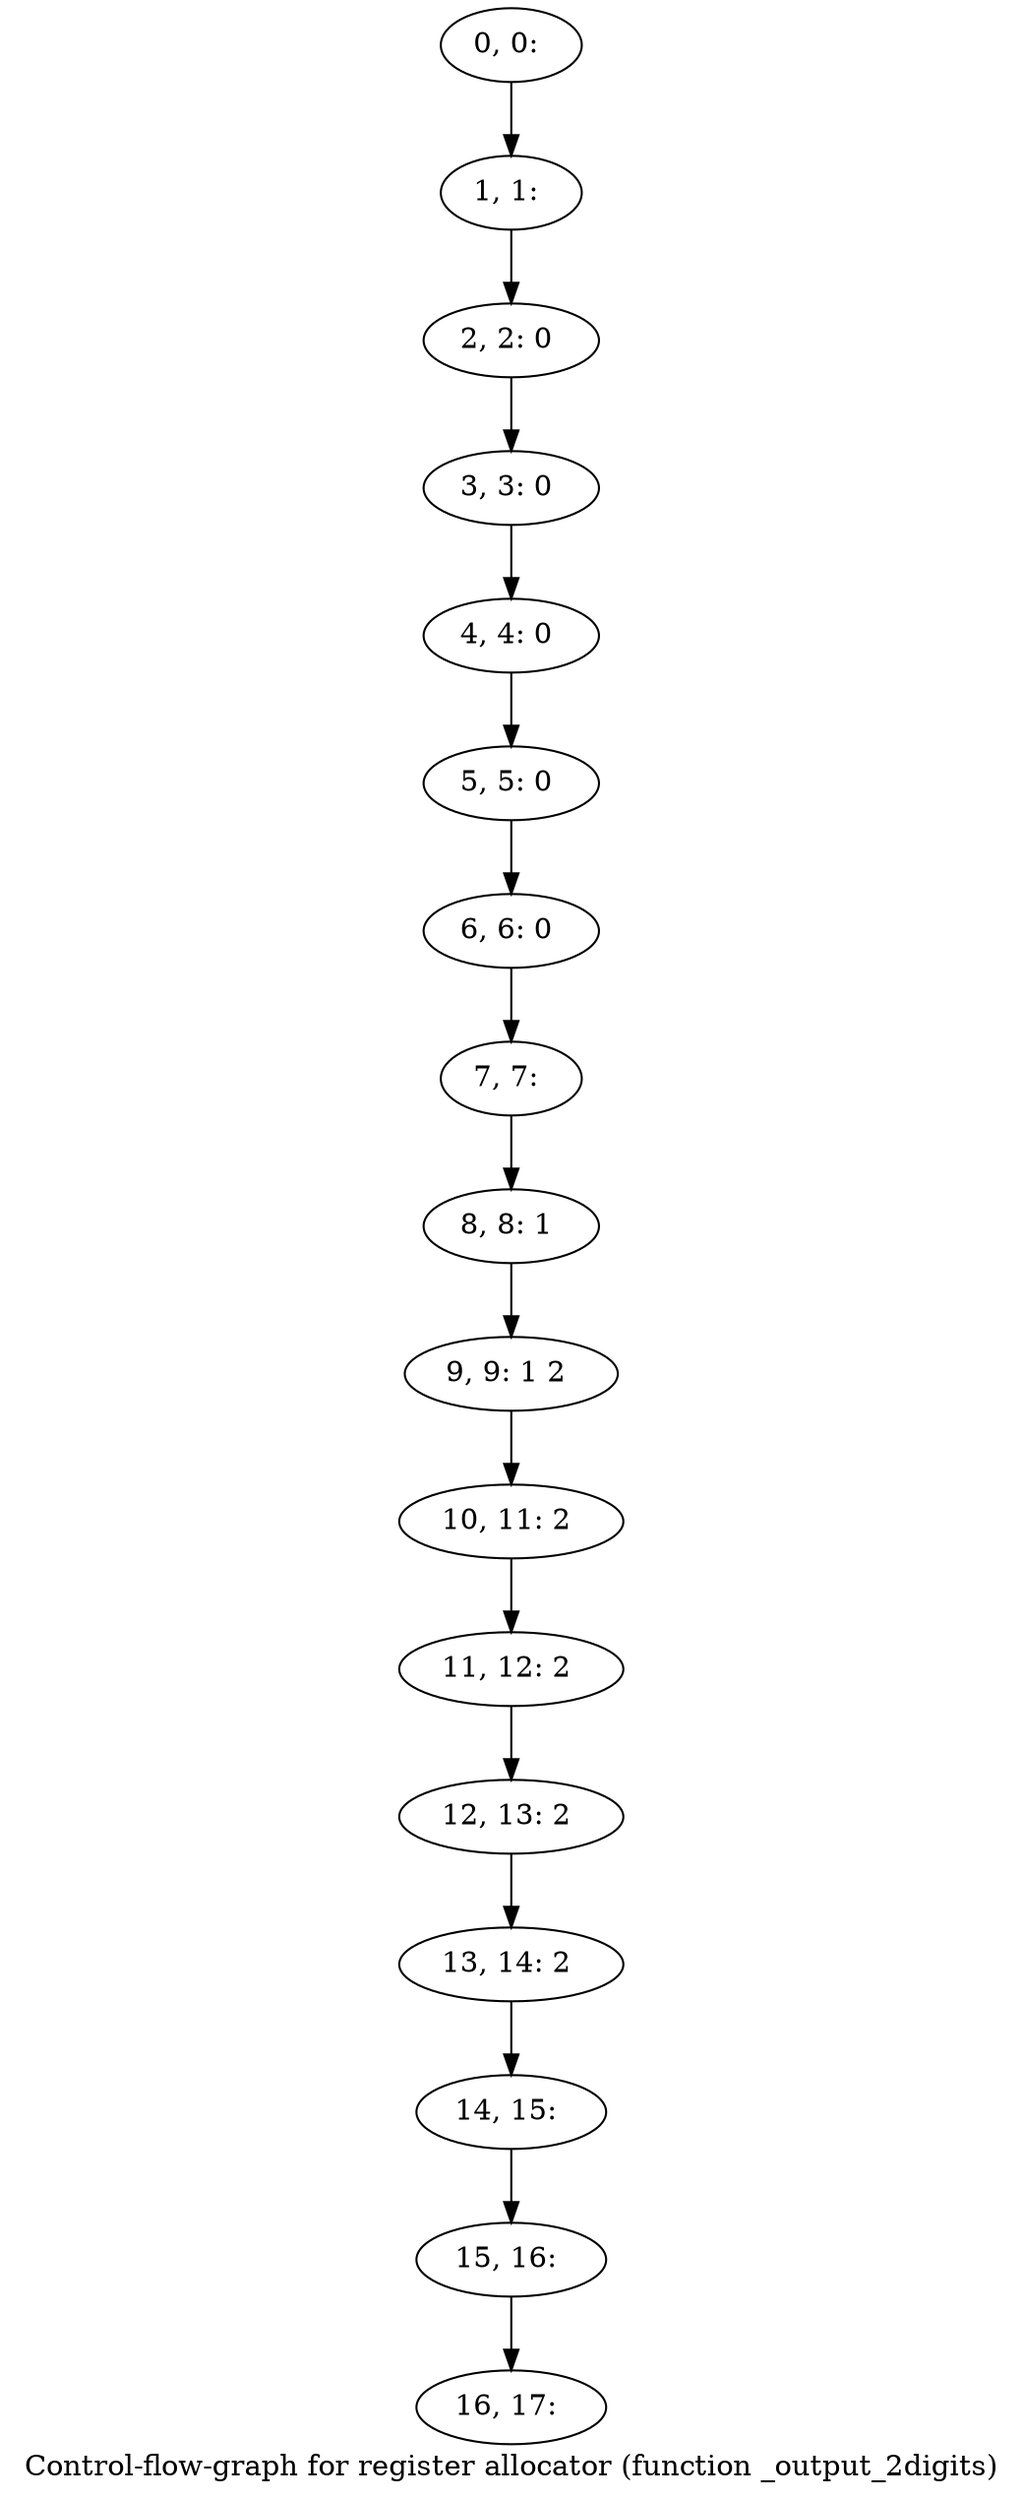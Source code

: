 digraph G {
graph [label="Control-flow-graph for register allocator (function _output_2digits)"]
0[label="0, 0: "];
1[label="1, 1: "];
2[label="2, 2: 0 "];
3[label="3, 3: 0 "];
4[label="4, 4: 0 "];
5[label="5, 5: 0 "];
6[label="6, 6: 0 "];
7[label="7, 7: "];
8[label="8, 8: 1 "];
9[label="9, 9: 1 2 "];
10[label="10, 11: 2 "];
11[label="11, 12: 2 "];
12[label="12, 13: 2 "];
13[label="13, 14: 2 "];
14[label="14, 15: "];
15[label="15, 16: "];
16[label="16, 17: "];
0->1 ;
1->2 ;
2->3 ;
3->4 ;
4->5 ;
5->6 ;
6->7 ;
7->8 ;
8->9 ;
9->10 ;
10->11 ;
11->12 ;
12->13 ;
13->14 ;
14->15 ;
15->16 ;
}
